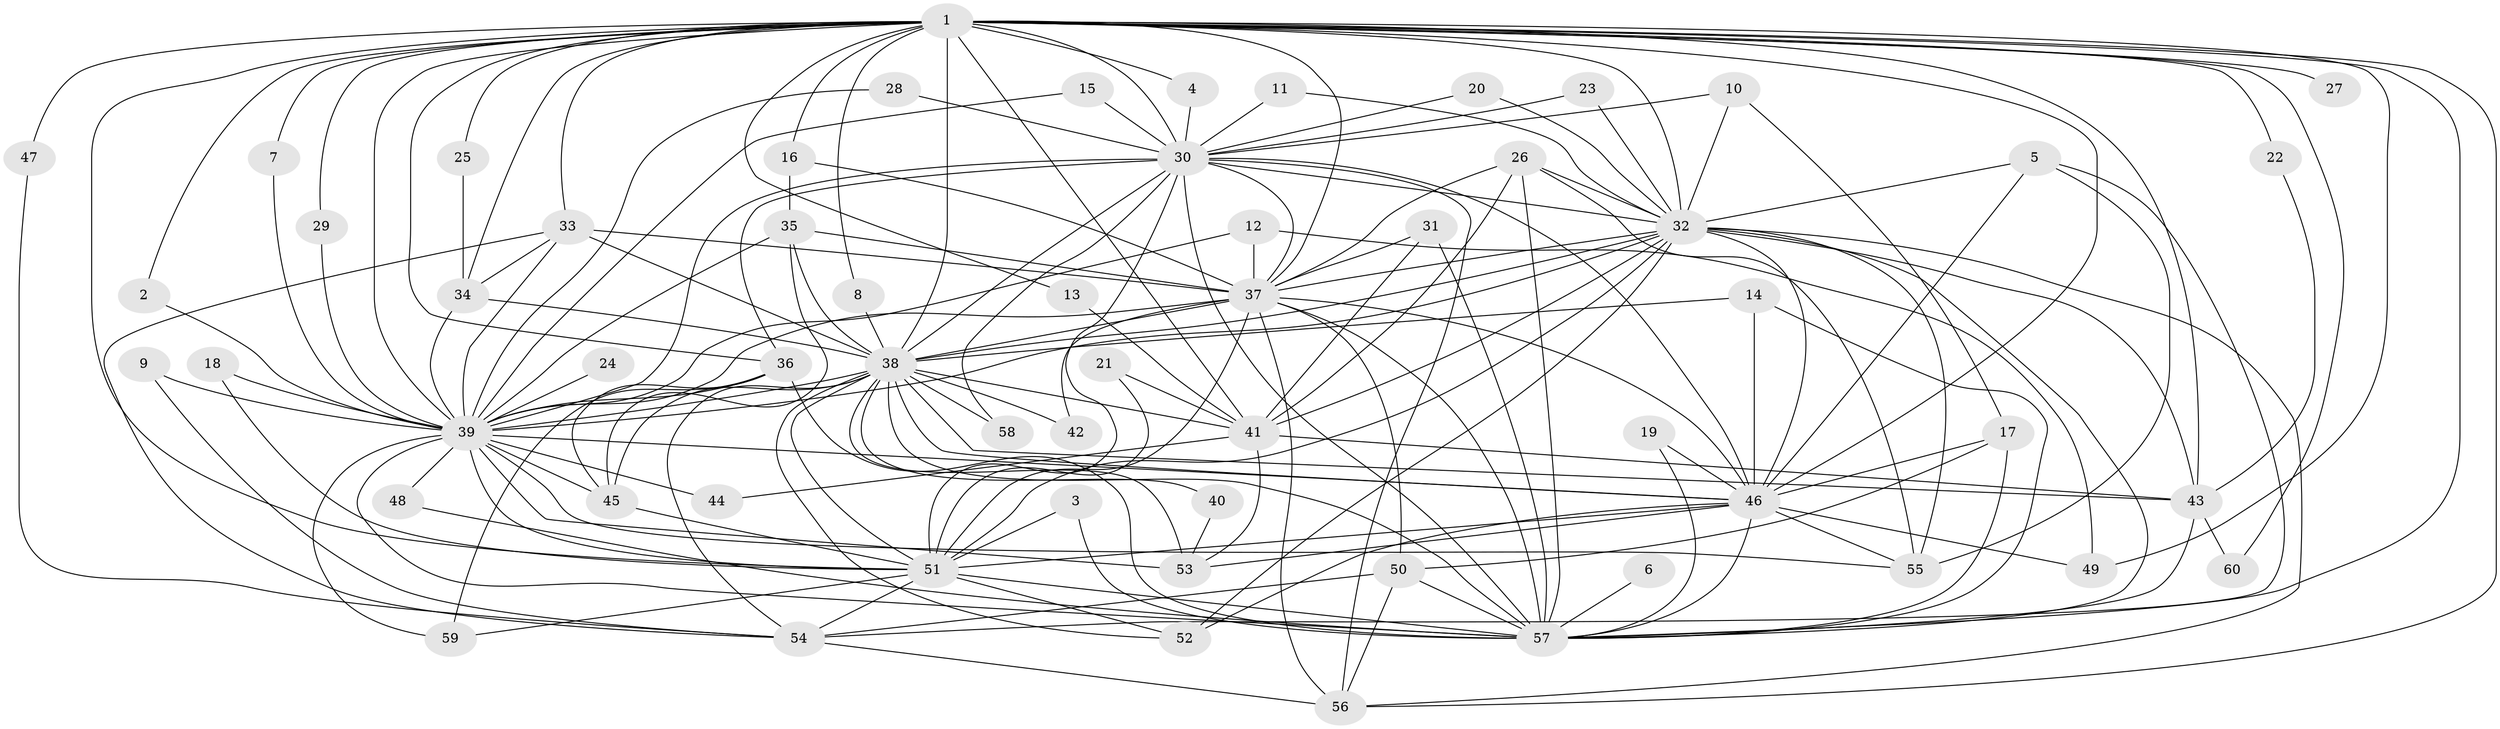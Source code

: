 // original degree distribution, {19: 0.03333333333333333, 25: 0.008333333333333333, 22: 0.008333333333333333, 29: 0.008333333333333333, 20: 0.008333333333333333, 30: 0.008333333333333333, 24: 0.008333333333333333, 3: 0.21666666666666667, 6: 0.03333333333333333, 4: 0.09166666666666666, 2: 0.5333333333333333, 10: 0.008333333333333333, 5: 0.03333333333333333}
// Generated by graph-tools (version 1.1) at 2025/25/03/09/25 03:25:45]
// undirected, 60 vertices, 172 edges
graph export_dot {
graph [start="1"]
  node [color=gray90,style=filled];
  1;
  2;
  3;
  4;
  5;
  6;
  7;
  8;
  9;
  10;
  11;
  12;
  13;
  14;
  15;
  16;
  17;
  18;
  19;
  20;
  21;
  22;
  23;
  24;
  25;
  26;
  27;
  28;
  29;
  30;
  31;
  32;
  33;
  34;
  35;
  36;
  37;
  38;
  39;
  40;
  41;
  42;
  43;
  44;
  45;
  46;
  47;
  48;
  49;
  50;
  51;
  52;
  53;
  54;
  55;
  56;
  57;
  58;
  59;
  60;
  1 -- 2 [weight=1.0];
  1 -- 4 [weight=2.0];
  1 -- 7 [weight=1.0];
  1 -- 8 [weight=1.0];
  1 -- 13 [weight=1.0];
  1 -- 16 [weight=1.0];
  1 -- 22 [weight=1.0];
  1 -- 25 [weight=1.0];
  1 -- 27 [weight=2.0];
  1 -- 29 [weight=1.0];
  1 -- 30 [weight=3.0];
  1 -- 32 [weight=2.0];
  1 -- 33 [weight=1.0];
  1 -- 34 [weight=3.0];
  1 -- 36 [weight=1.0];
  1 -- 37 [weight=2.0];
  1 -- 38 [weight=4.0];
  1 -- 39 [weight=3.0];
  1 -- 41 [weight=1.0];
  1 -- 43 [weight=1.0];
  1 -- 46 [weight=2.0];
  1 -- 47 [weight=1.0];
  1 -- 49 [weight=1.0];
  1 -- 51 [weight=2.0];
  1 -- 56 [weight=1.0];
  1 -- 57 [weight=2.0];
  1 -- 60 [weight=1.0];
  2 -- 39 [weight=1.0];
  3 -- 51 [weight=1.0];
  3 -- 57 [weight=1.0];
  4 -- 30 [weight=1.0];
  5 -- 32 [weight=1.0];
  5 -- 46 [weight=1.0];
  5 -- 54 [weight=1.0];
  5 -- 55 [weight=1.0];
  6 -- 57 [weight=1.0];
  7 -- 39 [weight=1.0];
  8 -- 38 [weight=1.0];
  9 -- 39 [weight=1.0];
  9 -- 54 [weight=1.0];
  10 -- 17 [weight=1.0];
  10 -- 30 [weight=1.0];
  10 -- 32 [weight=1.0];
  11 -- 30 [weight=1.0];
  11 -- 32 [weight=1.0];
  12 -- 37 [weight=1.0];
  12 -- 39 [weight=1.0];
  12 -- 49 [weight=1.0];
  13 -- 41 [weight=1.0];
  14 -- 38 [weight=1.0];
  14 -- 46 [weight=1.0];
  14 -- 57 [weight=1.0];
  15 -- 30 [weight=1.0];
  15 -- 39 [weight=1.0];
  16 -- 35 [weight=1.0];
  16 -- 37 [weight=1.0];
  17 -- 46 [weight=1.0];
  17 -- 50 [weight=1.0];
  17 -- 57 [weight=1.0];
  18 -- 39 [weight=1.0];
  18 -- 51 [weight=1.0];
  19 -- 46 [weight=1.0];
  19 -- 57 [weight=1.0];
  20 -- 30 [weight=1.0];
  20 -- 32 [weight=1.0];
  21 -- 41 [weight=1.0];
  21 -- 51 [weight=1.0];
  22 -- 43 [weight=1.0];
  23 -- 30 [weight=1.0];
  23 -- 32 [weight=1.0];
  24 -- 39 [weight=1.0];
  25 -- 34 [weight=1.0];
  26 -- 32 [weight=1.0];
  26 -- 37 [weight=1.0];
  26 -- 41 [weight=1.0];
  26 -- 55 [weight=1.0];
  26 -- 57 [weight=1.0];
  28 -- 30 [weight=1.0];
  28 -- 39 [weight=1.0];
  29 -- 39 [weight=1.0];
  30 -- 32 [weight=1.0];
  30 -- 36 [weight=1.0];
  30 -- 37 [weight=1.0];
  30 -- 38 [weight=1.0];
  30 -- 39 [weight=1.0];
  30 -- 46 [weight=1.0];
  30 -- 51 [weight=1.0];
  30 -- 56 [weight=1.0];
  30 -- 57 [weight=1.0];
  30 -- 58 [weight=1.0];
  31 -- 37 [weight=2.0];
  31 -- 41 [weight=1.0];
  31 -- 57 [weight=2.0];
  32 -- 37 [weight=1.0];
  32 -- 38 [weight=2.0];
  32 -- 39 [weight=1.0];
  32 -- 41 [weight=1.0];
  32 -- 43 [weight=1.0];
  32 -- 46 [weight=2.0];
  32 -- 51 [weight=1.0];
  32 -- 52 [weight=1.0];
  32 -- 55 [weight=1.0];
  32 -- 56 [weight=1.0];
  32 -- 57 [weight=1.0];
  33 -- 34 [weight=1.0];
  33 -- 37 [weight=1.0];
  33 -- 38 [weight=1.0];
  33 -- 39 [weight=1.0];
  33 -- 54 [weight=1.0];
  34 -- 38 [weight=1.0];
  34 -- 39 [weight=1.0];
  35 -- 37 [weight=1.0];
  35 -- 38 [weight=1.0];
  35 -- 39 [weight=1.0];
  35 -- 45 [weight=1.0];
  36 -- 39 [weight=1.0];
  36 -- 45 [weight=1.0];
  36 -- 57 [weight=1.0];
  36 -- 59 [weight=1.0];
  37 -- 38 [weight=1.0];
  37 -- 39 [weight=1.0];
  37 -- 42 [weight=1.0];
  37 -- 46 [weight=1.0];
  37 -- 50 [weight=1.0];
  37 -- 51 [weight=2.0];
  37 -- 56 [weight=1.0];
  37 -- 57 [weight=1.0];
  38 -- 39 [weight=2.0];
  38 -- 40 [weight=1.0];
  38 -- 41 [weight=1.0];
  38 -- 42 [weight=1.0];
  38 -- 43 [weight=1.0];
  38 -- 45 [weight=2.0];
  38 -- 46 [weight=1.0];
  38 -- 51 [weight=2.0];
  38 -- 52 [weight=1.0];
  38 -- 53 [weight=1.0];
  38 -- 54 [weight=1.0];
  38 -- 57 [weight=2.0];
  38 -- 58 [weight=1.0];
  39 -- 44 [weight=1.0];
  39 -- 45 [weight=1.0];
  39 -- 46 [weight=2.0];
  39 -- 48 [weight=1.0];
  39 -- 51 [weight=1.0];
  39 -- 53 [weight=1.0];
  39 -- 55 [weight=1.0];
  39 -- 57 [weight=1.0];
  39 -- 59 [weight=1.0];
  40 -- 53 [weight=1.0];
  41 -- 43 [weight=1.0];
  41 -- 44 [weight=1.0];
  41 -- 53 [weight=1.0];
  43 -- 57 [weight=1.0];
  43 -- 60 [weight=1.0];
  45 -- 51 [weight=1.0];
  46 -- 49 [weight=2.0];
  46 -- 51 [weight=1.0];
  46 -- 52 [weight=2.0];
  46 -- 53 [weight=1.0];
  46 -- 55 [weight=1.0];
  46 -- 57 [weight=1.0];
  47 -- 54 [weight=1.0];
  48 -- 57 [weight=1.0];
  50 -- 54 [weight=1.0];
  50 -- 56 [weight=1.0];
  50 -- 57 [weight=1.0];
  51 -- 52 [weight=1.0];
  51 -- 54 [weight=1.0];
  51 -- 57 [weight=3.0];
  51 -- 59 [weight=1.0];
  54 -- 56 [weight=1.0];
}
